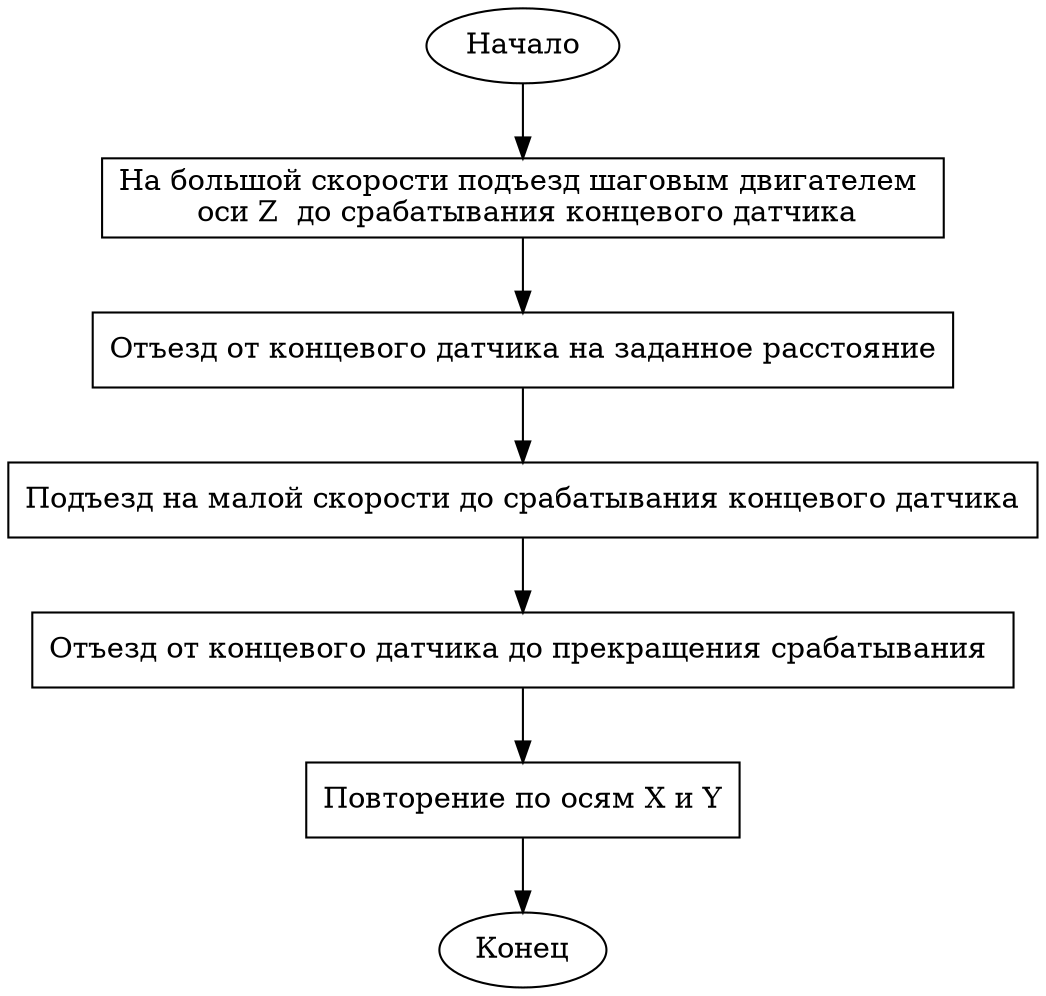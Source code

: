 digraph "round-table" {
    A [label="Начало"]
    Start    [label="На большой скорости подъезд шаговым двигателем \n оси Z  до срабатывания концевого датчика", shape=box]
    K_END   [label="Отъезд от концевого датчика на заданное расстояние", shape=box]
    OT [label="Подъезд на малой скорости до срабатывания концевого датчика", shape=box]
    Snova   [label="Отъезд от концевого датчика до прекращения срабатывания ", shape=box]
    Re   [label="Повторение по осям X и Y", shape=box]
    L [label="Конец"]
    A -> Start
    Start -> K_END 
    K_END -> OT 

    OT -> Snova 
    Snova -> Re 
    Re -> L

}